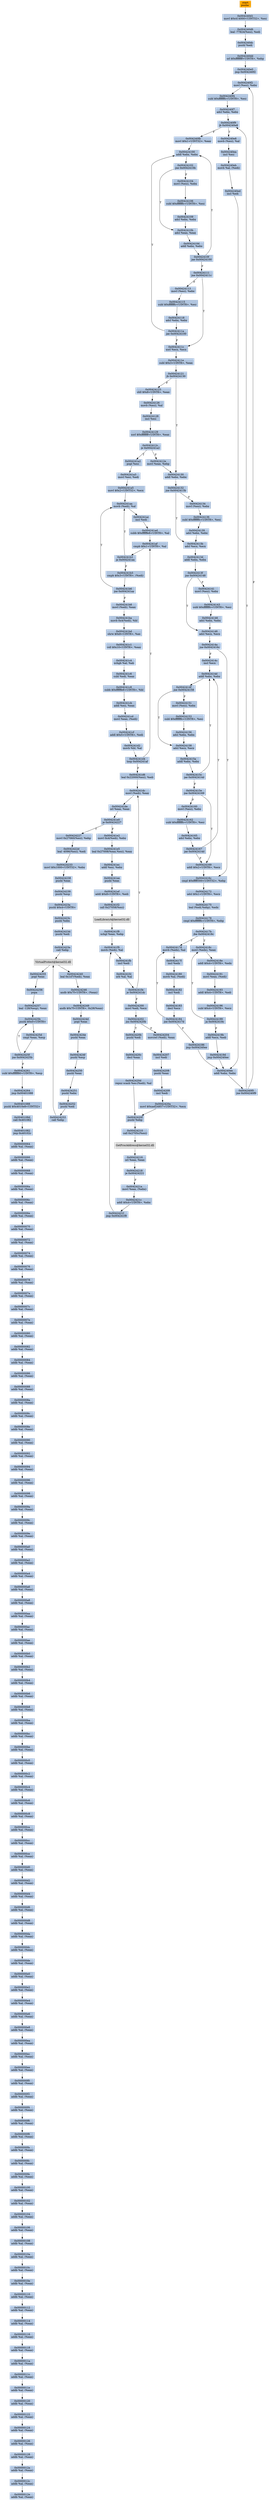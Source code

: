 digraph G {
node[shape=rectangle,style=filled,fillcolor=lightsteelblue,color=lightsteelblue]
bgcolor="transparent"
a0x004240d0pusha_[label="start\npusha ",color="lightgrey",fillcolor="orange"];
a0x004240d1movl_0x414000UINT32_esi[label="0x004240d1\nmovl $0x414000<UINT32>, %esi"];
a0x004240d6leal__77824esi__edi[label="0x004240d6\nleal -77824(%esi), %edi"];
a0x004240dcpushl_edi[label="0x004240dc\npushl %edi"];
a0x004240ddorl_0xffffffffUINT8_ebp[label="0x004240dd\norl $0xffffffff<UINT8>, %ebp"];
a0x004240e0jmp_0x004240f2[label="0x004240e0\njmp 0x004240f2"];
a0x004240f2movl_esi__ebx[label="0x004240f2\nmovl (%esi), %ebx"];
a0x004240f4subl_0xfffffffcUINT8_esi[label="0x004240f4\nsubl $0xfffffffc<UINT8>, %esi"];
a0x004240f7adcl_ebx_ebx[label="0x004240f7\nadcl %ebx, %ebx"];
a0x004240f9jb_0x004240e8[label="0x004240f9\njb 0x004240e8"];
a0x004240e8movb_esi__al[label="0x004240e8\nmovb (%esi), %al"];
a0x004240eaincl_esi[label="0x004240ea\nincl %esi"];
a0x004240ebmovb_al_edi_[label="0x004240eb\nmovb %al, (%edi)"];
a0x004240edincl_edi[label="0x004240ed\nincl %edi"];
a0x004240eeaddl_ebx_ebx[label="0x004240ee\naddl %ebx, %ebx"];
a0x004240f0jne_0x004240f9[label="0x004240f0\njne 0x004240f9"];
a0x004240fbmovl_0x1UINT32_eax[label="0x004240fb\nmovl $0x1<UINT32>, %eax"];
a0x00424100addl_ebx_ebx[label="0x00424100\naddl %ebx, %ebx"];
a0x00424102jne_0x0042410b[label="0x00424102\njne 0x0042410b"];
a0x0042410badcl_eax_eax[label="0x0042410b\nadcl %eax, %eax"];
a0x0042410daddl_ebx_ebx[label="0x0042410d\naddl %ebx, %ebx"];
a0x0042410fjae_0x00424100[label="0x0042410f\njae 0x00424100"];
a0x00424111jne_0x0042411c[label="0x00424111\njne 0x0042411c"];
a0x0042411cxorl_ecx_ecx[label="0x0042411c\nxorl %ecx, %ecx"];
a0x0042411esubl_0x3UINT8_eax[label="0x0042411e\nsubl $0x3<UINT8>, %eax"];
a0x00424121jb_0x00424130[label="0x00424121\njb 0x00424130"];
a0x00424130addl_ebx_ebx[label="0x00424130\naddl %ebx, %ebx"];
a0x00424132jne_0x0042413b[label="0x00424132\njne 0x0042413b"];
a0x0042413badcl_ecx_ecx[label="0x0042413b\nadcl %ecx, %ecx"];
a0x0042413daddl_ebx_ebx[label="0x0042413d\naddl %ebx, %ebx"];
a0x0042413fjne_0x00424148[label="0x0042413f\njne 0x00424148"];
a0x00424148adcl_ecx_ecx[label="0x00424148\nadcl %ecx, %ecx"];
a0x0042414ajne_0x0042416c[label="0x0042414a\njne 0x0042416c"];
a0x0042414cincl_ecx[label="0x0042414c\nincl %ecx"];
a0x0042414daddl_ebx_ebx[label="0x0042414d\naddl %ebx, %ebx"];
a0x0042414fjne_0x00424158[label="0x0042414f\njne 0x00424158"];
a0x00424158adcl_ecx_ecx[label="0x00424158\nadcl %ecx, %ecx"];
a0x0042415aaddl_ebx_ebx[label="0x0042415a\naddl %ebx, %ebx"];
a0x0042415cjae_0x0042414d[label="0x0042415c\njae 0x0042414d"];
a0x0042415ejne_0x00424169[label="0x0042415e\njne 0x00424169"];
a0x00424169addl_0x2UINT8_ecx[label="0x00424169\naddl $0x2<UINT8>, %ecx"];
a0x0042416ccmpl_0xfffff300UINT32_ebp[label="0x0042416c\ncmpl $0xfffff300<UINT32>, %ebp"];
a0x00424172adcl_0x1UINT8_ecx[label="0x00424172\nadcl $0x1<UINT8>, %ecx"];
a0x00424175leal_ediebp__edx[label="0x00424175\nleal (%edi,%ebp), %edx"];
a0x00424178cmpl_0xfffffffcUINT8_ebp[label="0x00424178\ncmpl $0xfffffffc<UINT8>, %ebp"];
a0x0042417bjbe_0x0042418c[label="0x0042417b\njbe 0x0042418c"];
a0x0042417dmovb_edx__al[label="0x0042417d\nmovb (%edx), %al"];
a0x0042417fincl_edx[label="0x0042417f\nincl %edx"];
a0x00424180movb_al_edi_[label="0x00424180\nmovb %al, (%edi)"];
a0x00424182incl_edi[label="0x00424182\nincl %edi"];
a0x00424183decl_ecx[label="0x00424183\ndecl %ecx"];
a0x00424184jne_0x0042417d[label="0x00424184\njne 0x0042417d"];
a0x00424186jmp_0x004240ee[label="0x00424186\njmp 0x004240ee"];
a0x00424123shll_0x8UINT8_eax[label="0x00424123\nshll $0x8<UINT8>, %eax"];
a0x00424126movb_esi__al[label="0x00424126\nmovb (%esi), %al"];
a0x00424128incl_esi[label="0x00424128\nincl %esi"];
a0x00424129xorl_0xffffffffUINT8_eax[label="0x00424129\nxorl $0xffffffff<UINT8>, %eax"];
a0x0042412cje_0x004241a2[label="0x0042412c\nje 0x004241a2"];
a0x0042412emovl_eax_ebp[label="0x0042412e\nmovl %eax, %ebp"];
a0x0042418cmovl_edx__eax[label="0x0042418c\nmovl (%edx), %eax"];
a0x0042418eaddl_0x4UINT8_edx[label="0x0042418e\naddl $0x4<UINT8>, %edx"];
a0x00424191movl_eax_edi_[label="0x00424191\nmovl %eax, (%edi)"];
a0x00424193addl_0x4UINT8_edi[label="0x00424193\naddl $0x4<UINT8>, %edi"];
a0x00424196subl_0x4UINT8_ecx[label="0x00424196\nsubl $0x4<UINT8>, %ecx"];
a0x00424199ja_0x0042418c[label="0x00424199\nja 0x0042418c"];
a0x0042419baddl_ecx_edi[label="0x0042419b\naddl %ecx, %edi"];
a0x0042419djmp_0x004240ee[label="0x0042419d\njmp 0x004240ee"];
a0x00424151movl_esi__ebx[label="0x00424151\nmovl (%esi), %ebx"];
a0x00424153subl_0xfffffffcUINT8_esi[label="0x00424153\nsubl $0xfffffffc<UINT8>, %esi"];
a0x00424156adcl_ebx_ebx[label="0x00424156\nadcl %ebx, %ebx"];
a0x00424104movl_esi__ebx[label="0x00424104\nmovl (%esi), %ebx"];
a0x00424106subl_0xfffffffcUINT8_esi[label="0x00424106\nsubl $0xfffffffc<UINT8>, %esi"];
a0x00424109adcl_ebx_ebx[label="0x00424109\nadcl %ebx, %ebx"];
a0x00424113movl_esi__ebx[label="0x00424113\nmovl (%esi), %ebx"];
a0x00424115subl_0xfffffffcUINT8_esi[label="0x00424115\nsubl $0xfffffffc<UINT8>, %esi"];
a0x00424118adcl_ebx_ebx[label="0x00424118\nadcl %ebx, %ebx"];
a0x0042411ajae_0x00424100[label="0x0042411a\njae 0x00424100"];
a0x00424134movl_esi__ebx[label="0x00424134\nmovl (%esi), %ebx"];
a0x00424136subl_0xfffffffcUINT8_esi[label="0x00424136\nsubl $0xfffffffc<UINT8>, %esi"];
a0x00424139adcl_ebx_ebx[label="0x00424139\nadcl %ebx, %ebx"];
a0x00424141movl_esi__ebx[label="0x00424141\nmovl (%esi), %ebx"];
a0x00424143subl_0xfffffffcUINT8_esi[label="0x00424143\nsubl $0xfffffffc<UINT8>, %esi"];
a0x00424146adcl_ebx_ebx[label="0x00424146\nadcl %ebx, %ebx"];
a0x00424160movl_esi__ebx[label="0x00424160\nmovl (%esi), %ebx"];
a0x00424162subl_0xfffffffcUINT8_esi[label="0x00424162\nsubl $0xfffffffc<UINT8>, %esi"];
a0x00424165adcl_ebx_ebx[label="0x00424165\nadcl %ebx, %ebx"];
a0x00424167jae_0x0042414d[label="0x00424167\njae 0x0042414d"];
a0x004241a2popl_esi[label="0x004241a2\npopl %esi"];
a0x004241a3movl_esi_edi[label="0x004241a3\nmovl %esi, %edi"];
a0x004241a5movl_0x2UINT32_ecx[label="0x004241a5\nmovl $0x2<UINT32>, %ecx"];
a0x004241aamovb_edi__al[label="0x004241aa\nmovb (%edi), %al"];
a0x004241acincl_edi[label="0x004241ac\nincl %edi"];
a0x004241adsubb_0xffffffe8UINT8_al[label="0x004241ad\nsubb $0xffffffe8<UINT8>, %al"];
a0x004241afcmpb_0x1UINT8_al[label="0x004241af\ncmpb $0x1<UINT8>, %al"];
a0x004241b1ja_0x004241aa[label="0x004241b1\nja 0x004241aa"];
a0x004241b3cmpb_0x3UINT8_edi_[label="0x004241b3\ncmpb $0x3<UINT8>, (%edi)"];
a0x004241b6jne_0x004241aa[label="0x004241b6\njne 0x004241aa"];
a0x004241b8movl_edi__eax[label="0x004241b8\nmovl (%edi), %eax"];
a0x004241bamovb_0x4edi__bl[label="0x004241ba\nmovb 0x4(%edi), %bl"];
a0x004241bdshrw_0x8UINT8_ax[label="0x004241bd\nshrw $0x8<UINT8>, %ax"];
a0x004241c1roll_0x10UINT8_eax[label="0x004241c1\nroll $0x10<UINT8>, %eax"];
a0x004241c4xchgb_al_ah[label="0x004241c4\nxchgb %al, %ah"];
a0x004241c6subl_edi_eax[label="0x004241c6\nsubl %edi, %eax"];
a0x004241c8subb_0xffffffe8UINT8_bl[label="0x004241c8\nsubb $0xffffffe8<UINT8>, %bl"];
a0x004241cbaddl_esi_eax[label="0x004241cb\naddl %esi, %eax"];
a0x004241cdmovl_eax_edi_[label="0x004241cd\nmovl %eax, (%edi)"];
a0x004241cfaddl_0x5UINT8_edi[label="0x004241cf\naddl $0x5<UINT8>, %edi"];
a0x004241d2movb_bl_al[label="0x004241d2\nmovb %bl, %al"];
a0x004241d4loop_0x004241af[label="0x004241d4\nloop 0x004241af"];
a0x004241d6leal_0x22000esi__edi[label="0x004241d6\nleal 0x22000(%esi), %edi"];
a0x004241dcmovl_edi__eax[label="0x004241dc\nmovl (%edi), %eax"];
a0x004241deorl_eax_eax[label="0x004241de\norl %eax, %eax"];
a0x004241e0je_0x00424227[label="0x004241e0\nje 0x00424227"];
a0x004241e2movl_0x4edi__ebx[label="0x004241e2\nmovl 0x4(%edi), %ebx"];
a0x004241e5leal_0x27008eaxesi__eax[label="0x004241e5\nleal 0x27008(%eax,%esi), %eax"];
a0x004241ecaddl_esi_ebx[label="0x004241ec\naddl %esi, %ebx"];
a0x004241eepushl_eax[label="0x004241ee\npushl %eax"];
a0x004241efaddl_0x8UINT8_edi[label="0x004241ef\naddl $0x8<UINT8>, %edi"];
a0x004241f2call_0x27058esi_[label="0x004241f2\ncall 0x27058(%esi)"];
LoadLibraryA_kernel32_dll[label="LoadLibraryA@kernel32.dll",color="lightgrey",fillcolor="lightgrey"];
a0x004241f8xchgl_eax_ebp[label="0x004241f8\nxchgl %eax, %ebp"];
a0x004241f9movb_edi__al[label="0x004241f9\nmovb (%edi), %al"];
a0x004241fbincl_edi[label="0x004241fb\nincl %edi"];
a0x004241fcorb_al_al[label="0x004241fc\norb %al, %al"];
a0x004241feje_0x004241dc[label="0x004241fe\nje 0x004241dc"];
a0x00424200movl_edi_ecx[label="0x00424200\nmovl %edi, %ecx"];
a0x00424202jns_0x0042420b[label="0x00424202\njns 0x0042420b"];
a0x0042420bpushl_edi[label="0x0042420b\npushl %edi"];
a0x0042420cdecl_eax[label="0x0042420c\ndecl %eax"];
a0x0042420drepnz_scasb_es_edi__al[label="0x0042420d\nrepnz scasb %es:(%edi), %al"];
a0x0042420fpushl_ebp[label="0x0042420f\npushl %ebp"];
a0x00424210call_0x2705cesi_[label="0x00424210\ncall 0x2705c(%esi)"];
GetProcAddress_kernel32_dll[label="GetProcAddress@kernel32.dll",color="lightgrey",fillcolor="lightgrey"];
a0x00424216orl_eax_eax[label="0x00424216\norl %eax, %eax"];
a0x00424218je_0x00424221[label="0x00424218\nje 0x00424221"];
a0x0042421amovl_eax_ebx_[label="0x0042421a\nmovl %eax, (%ebx)"];
a0x0042421caddl_0x4UINT8_ebx[label="0x0042421c\naddl $0x4<UINT8>, %ebx"];
a0x0042421fjmp_0x004241f9[label="0x0042421f\njmp 0x004241f9"];
a0x00424204movzwl_edi__eax[label="0x00424204\nmovzwl (%edi), %eax"];
a0x00424207incl_edi[label="0x00424207\nincl %edi"];
a0x00424208pushl_eax[label="0x00424208\npushl %eax"];
a0x00424209incl_edi[label="0x00424209\nincl %edi"];
a0x0042420amovl_0xaef24857UINT32_ecx[label="0x0042420a\nmovl $0xaef24857<UINT32>, %ecx"];
a0x00424227movl_0x27060esi__ebp[label="0x00424227\nmovl 0x27060(%esi), %ebp"];
a0x0042422dleal__4096esi__edi[label="0x0042422d\nleal -4096(%esi), %edi"];
a0x00424233movl_0x1000UINT32_ebx[label="0x00424233\nmovl $0x1000<UINT32>, %ebx"];
a0x00424238pushl_eax[label="0x00424238\npushl %eax"];
a0x00424239pushl_esp[label="0x00424239\npushl %esp"];
a0x0042423apushl_0x4UINT8[label="0x0042423a\npushl $0x4<UINT8>"];
a0x0042423cpushl_ebx[label="0x0042423c\npushl %ebx"];
a0x0042423dpushl_edi[label="0x0042423d\npushl %edi"];
a0x0042423ecall_ebp[label="0x0042423e\ncall %ebp"];
VirtualProtect_kernel32_dll[label="VirtualProtect@kernel32.dll",color="lightgrey",fillcolor="lightgrey"];
a0x00424240leal_0x1d7edi__eax[label="0x00424240\nleal 0x1d7(%edi), %eax"];
a0x00424246andb_0x7fUINT8_eax_[label="0x00424246\nandb $0x7f<UINT8>, (%eax)"];
a0x00424249andb_0x7fUINT8_0x28eax_[label="0x00424249\nandb $0x7f<UINT8>, 0x28(%eax)"];
a0x0042424dpopl_eax[label="0x0042424d\npopl %eax"];
a0x0042424epushl_eax[label="0x0042424e\npushl %eax"];
a0x0042424fpushl_esp[label="0x0042424f\npushl %esp"];
a0x00424250pushl_eax[label="0x00424250\npushl %eax"];
a0x00424251pushl_ebx[label="0x00424251\npushl %ebx"];
a0x00424252pushl_edi[label="0x00424252\npushl %edi"];
a0x00424253call_ebp[label="0x00424253\ncall %ebp"];
a0x00424255popl_eax[label="0x00424255\npopl %eax"];
a0x00424256popa_[label="0x00424256\npopa "];
a0x00424257leal__128esp__eax[label="0x00424257\nleal -128(%esp), %eax"];
a0x0042425bpushl_0x0UINT8[label="0x0042425b\npushl $0x0<UINT8>"];
a0x0042425dcmpl_eax_esp[label="0x0042425d\ncmpl %eax, %esp"];
a0x0042425fjne_0x0042425b[label="0x0042425f\njne 0x0042425b"];
a0x00424261subl_0xffffff80UINT8_esp[label="0x00424261\nsubl $0xffffff80<UINT8>, %esp"];
a0x00424264jmp_0x00401088[label="0x00424264\njmp 0x00401088"];
a0x00401088pushl_0x4010e8UINT32[label="0x00401088\npushl $0x4010e8<UINT32>"];
a0x0040108dcall_0x401082[label="0x0040108d\ncall 0x401082"];
a0x00401082jmp_0x40102c[label="0x00401082\njmp 0x40102c"];
a0x00000064addb_al_eax_[label="0x00000064\naddb %al, (%eax)"];
a0x00000066addb_al_eax_[label="0x00000066\naddb %al, (%eax)"];
a0x00000068addb_al_eax_[label="0x00000068\naddb %al, (%eax)"];
a0x0000006aaddb_al_eax_[label="0x0000006a\naddb %al, (%eax)"];
a0x0000006caddb_al_eax_[label="0x0000006c\naddb %al, (%eax)"];
a0x0000006eaddb_al_eax_[label="0x0000006e\naddb %al, (%eax)"];
a0x00000070addb_al_eax_[label="0x00000070\naddb %al, (%eax)"];
a0x00000072addb_al_eax_[label="0x00000072\naddb %al, (%eax)"];
a0x00000074addb_al_eax_[label="0x00000074\naddb %al, (%eax)"];
a0x00000076addb_al_eax_[label="0x00000076\naddb %al, (%eax)"];
a0x00000078addb_al_eax_[label="0x00000078\naddb %al, (%eax)"];
a0x0000007aaddb_al_eax_[label="0x0000007a\naddb %al, (%eax)"];
a0x0000007caddb_al_eax_[label="0x0000007c\naddb %al, (%eax)"];
a0x0000007eaddb_al_eax_[label="0x0000007e\naddb %al, (%eax)"];
a0x00000080addb_al_eax_[label="0x00000080\naddb %al, (%eax)"];
a0x00000082addb_al_eax_[label="0x00000082\naddb %al, (%eax)"];
a0x00000084addb_al_eax_[label="0x00000084\naddb %al, (%eax)"];
a0x00000086addb_al_eax_[label="0x00000086\naddb %al, (%eax)"];
a0x00000088addb_al_eax_[label="0x00000088\naddb %al, (%eax)"];
a0x0000008aaddb_al_eax_[label="0x0000008a\naddb %al, (%eax)"];
a0x0000008caddb_al_eax_[label="0x0000008c\naddb %al, (%eax)"];
a0x0000008eaddb_al_eax_[label="0x0000008e\naddb %al, (%eax)"];
a0x00000090addb_al_eax_[label="0x00000090\naddb %al, (%eax)"];
a0x00000092addb_al_eax_[label="0x00000092\naddb %al, (%eax)"];
a0x00000094addb_al_eax_[label="0x00000094\naddb %al, (%eax)"];
a0x00000096addb_al_eax_[label="0x00000096\naddb %al, (%eax)"];
a0x00000098addb_al_eax_[label="0x00000098\naddb %al, (%eax)"];
a0x0000009aaddb_al_eax_[label="0x0000009a\naddb %al, (%eax)"];
a0x0000009caddb_al_eax_[label="0x0000009c\naddb %al, (%eax)"];
a0x0000009eaddb_al_eax_[label="0x0000009e\naddb %al, (%eax)"];
a0x000000a0addb_al_eax_[label="0x000000a0\naddb %al, (%eax)"];
a0x000000a2addb_al_eax_[label="0x000000a2\naddb %al, (%eax)"];
a0x000000a4addb_al_eax_[label="0x000000a4\naddb %al, (%eax)"];
a0x000000a6addb_al_eax_[label="0x000000a6\naddb %al, (%eax)"];
a0x000000a8addb_al_eax_[label="0x000000a8\naddb %al, (%eax)"];
a0x000000aaaddb_al_eax_[label="0x000000aa\naddb %al, (%eax)"];
a0x000000acaddb_al_eax_[label="0x000000ac\naddb %al, (%eax)"];
a0x000000aeaddb_al_eax_[label="0x000000ae\naddb %al, (%eax)"];
a0x000000b0addb_al_eax_[label="0x000000b0\naddb %al, (%eax)"];
a0x000000b2addb_al_eax_[label="0x000000b2\naddb %al, (%eax)"];
a0x000000b4addb_al_eax_[label="0x000000b4\naddb %al, (%eax)"];
a0x000000b6addb_al_eax_[label="0x000000b6\naddb %al, (%eax)"];
a0x000000b8addb_al_eax_[label="0x000000b8\naddb %al, (%eax)"];
a0x000000baaddb_al_eax_[label="0x000000ba\naddb %al, (%eax)"];
a0x000000bcaddb_al_eax_[label="0x000000bc\naddb %al, (%eax)"];
a0x000000beaddb_al_eax_[label="0x000000be\naddb %al, (%eax)"];
a0x000000c0addb_al_eax_[label="0x000000c0\naddb %al, (%eax)"];
a0x000000c2addb_al_eax_[label="0x000000c2\naddb %al, (%eax)"];
a0x000000c4addb_al_eax_[label="0x000000c4\naddb %al, (%eax)"];
a0x000000c6addb_al_eax_[label="0x000000c6\naddb %al, (%eax)"];
a0x000000c8addb_al_eax_[label="0x000000c8\naddb %al, (%eax)"];
a0x000000caaddb_al_eax_[label="0x000000ca\naddb %al, (%eax)"];
a0x000000ccaddb_al_eax_[label="0x000000cc\naddb %al, (%eax)"];
a0x000000ceaddb_al_eax_[label="0x000000ce\naddb %al, (%eax)"];
a0x000000d0addb_al_eax_[label="0x000000d0\naddb %al, (%eax)"];
a0x000000d2addb_al_eax_[label="0x000000d2\naddb %al, (%eax)"];
a0x000000d4addb_al_eax_[label="0x000000d4\naddb %al, (%eax)"];
a0x000000d6addb_al_eax_[label="0x000000d6\naddb %al, (%eax)"];
a0x000000d8addb_al_eax_[label="0x000000d8\naddb %al, (%eax)"];
a0x000000daaddb_al_eax_[label="0x000000da\naddb %al, (%eax)"];
a0x000000dcaddb_al_eax_[label="0x000000dc\naddb %al, (%eax)"];
a0x000000deaddb_al_eax_[label="0x000000de\naddb %al, (%eax)"];
a0x000000e0addb_al_eax_[label="0x000000e0\naddb %al, (%eax)"];
a0x000000e2addb_al_eax_[label="0x000000e2\naddb %al, (%eax)"];
a0x000000e4addb_al_eax_[label="0x000000e4\naddb %al, (%eax)"];
a0x000000e6addb_al_eax_[label="0x000000e6\naddb %al, (%eax)"];
a0x000000e8addb_al_eax_[label="0x000000e8\naddb %al, (%eax)"];
a0x000000eaaddb_al_eax_[label="0x000000ea\naddb %al, (%eax)"];
a0x000000ecaddb_al_eax_[label="0x000000ec\naddb %al, (%eax)"];
a0x000000eeaddb_al_eax_[label="0x000000ee\naddb %al, (%eax)"];
a0x000000f0addb_al_eax_[label="0x000000f0\naddb %al, (%eax)"];
a0x000000f2addb_al_eax_[label="0x000000f2\naddb %al, (%eax)"];
a0x000000f4addb_al_eax_[label="0x000000f4\naddb %al, (%eax)"];
a0x000000f6addb_al_eax_[label="0x000000f6\naddb %al, (%eax)"];
a0x000000f8addb_al_eax_[label="0x000000f8\naddb %al, (%eax)"];
a0x000000faaddb_al_eax_[label="0x000000fa\naddb %al, (%eax)"];
a0x000000fcaddb_al_eax_[label="0x000000fc\naddb %al, (%eax)"];
a0x000000feaddb_al_eax_[label="0x000000fe\naddb %al, (%eax)"];
a0x00000100addb_al_eax_[label="0x00000100\naddb %al, (%eax)"];
a0x00000102addb_al_eax_[label="0x00000102\naddb %al, (%eax)"];
a0x00000104addb_al_eax_[label="0x00000104\naddb %al, (%eax)"];
a0x00000106addb_al_eax_[label="0x00000106\naddb %al, (%eax)"];
a0x00000108addb_al_eax_[label="0x00000108\naddb %al, (%eax)"];
a0x0000010aaddb_al_eax_[label="0x0000010a\naddb %al, (%eax)"];
a0x0000010caddb_al_eax_[label="0x0000010c\naddb %al, (%eax)"];
a0x0000010eaddb_al_eax_[label="0x0000010e\naddb %al, (%eax)"];
a0x00000110addb_al_eax_[label="0x00000110\naddb %al, (%eax)"];
a0x00000112addb_al_eax_[label="0x00000112\naddb %al, (%eax)"];
a0x00000114addb_al_eax_[label="0x00000114\naddb %al, (%eax)"];
a0x00000116addb_al_eax_[label="0x00000116\naddb %al, (%eax)"];
a0x00000118addb_al_eax_[label="0x00000118\naddb %al, (%eax)"];
a0x0000011aaddb_al_eax_[label="0x0000011a\naddb %al, (%eax)"];
a0x0000011caddb_al_eax_[label="0x0000011c\naddb %al, (%eax)"];
a0x0000011eaddb_al_eax_[label="0x0000011e\naddb %al, (%eax)"];
a0x00000120addb_al_eax_[label="0x00000120\naddb %al, (%eax)"];
a0x00000122addb_al_eax_[label="0x00000122\naddb %al, (%eax)"];
a0x00000124addb_al_eax_[label="0x00000124\naddb %al, (%eax)"];
a0x00000126addb_al_eax_[label="0x00000126\naddb %al, (%eax)"];
a0x00000128addb_al_eax_[label="0x00000128\naddb %al, (%eax)"];
a0x0000012aaddb_al_eax_[label="0x0000012a\naddb %al, (%eax)"];
a0x0000012caddb_al_eax_[label="0x0000012c\naddb %al, (%eax)"];
a0x0000012eaddb_al_eax_[label="0x0000012e\naddb %al, (%eax)"];
a0x004240d0pusha_ -> a0x004240d1movl_0x414000UINT32_esi [color="#000000"];
a0x004240d1movl_0x414000UINT32_esi -> a0x004240d6leal__77824esi__edi [color="#000000"];
a0x004240d6leal__77824esi__edi -> a0x004240dcpushl_edi [color="#000000"];
a0x004240dcpushl_edi -> a0x004240ddorl_0xffffffffUINT8_ebp [color="#000000"];
a0x004240ddorl_0xffffffffUINT8_ebp -> a0x004240e0jmp_0x004240f2 [color="#000000"];
a0x004240e0jmp_0x004240f2 -> a0x004240f2movl_esi__ebx [color="#000000"];
a0x004240f2movl_esi__ebx -> a0x004240f4subl_0xfffffffcUINT8_esi [color="#000000"];
a0x004240f4subl_0xfffffffcUINT8_esi -> a0x004240f7adcl_ebx_ebx [color="#000000"];
a0x004240f7adcl_ebx_ebx -> a0x004240f9jb_0x004240e8 [color="#000000"];
a0x004240f9jb_0x004240e8 -> a0x004240e8movb_esi__al [color="#000000",label="T"];
a0x004240e8movb_esi__al -> a0x004240eaincl_esi [color="#000000"];
a0x004240eaincl_esi -> a0x004240ebmovb_al_edi_ [color="#000000"];
a0x004240ebmovb_al_edi_ -> a0x004240edincl_edi [color="#000000"];
a0x004240edincl_edi -> a0x004240eeaddl_ebx_ebx [color="#000000"];
a0x004240eeaddl_ebx_ebx -> a0x004240f0jne_0x004240f9 [color="#000000"];
a0x004240f0jne_0x004240f9 -> a0x004240f9jb_0x004240e8 [color="#000000",label="T"];
a0x004240f9jb_0x004240e8 -> a0x004240fbmovl_0x1UINT32_eax [color="#000000",label="F"];
a0x004240fbmovl_0x1UINT32_eax -> a0x00424100addl_ebx_ebx [color="#000000"];
a0x00424100addl_ebx_ebx -> a0x00424102jne_0x0042410b [color="#000000"];
a0x00424102jne_0x0042410b -> a0x0042410badcl_eax_eax [color="#000000",label="T"];
a0x0042410badcl_eax_eax -> a0x0042410daddl_ebx_ebx [color="#000000"];
a0x0042410daddl_ebx_ebx -> a0x0042410fjae_0x00424100 [color="#000000"];
a0x0042410fjae_0x00424100 -> a0x00424111jne_0x0042411c [color="#000000",label="F"];
a0x00424111jne_0x0042411c -> a0x0042411cxorl_ecx_ecx [color="#000000",label="T"];
a0x0042411cxorl_ecx_ecx -> a0x0042411esubl_0x3UINT8_eax [color="#000000"];
a0x0042411esubl_0x3UINT8_eax -> a0x00424121jb_0x00424130 [color="#000000"];
a0x00424121jb_0x00424130 -> a0x00424130addl_ebx_ebx [color="#000000",label="T"];
a0x00424130addl_ebx_ebx -> a0x00424132jne_0x0042413b [color="#000000"];
a0x00424132jne_0x0042413b -> a0x0042413badcl_ecx_ecx [color="#000000",label="T"];
a0x0042413badcl_ecx_ecx -> a0x0042413daddl_ebx_ebx [color="#000000"];
a0x0042413daddl_ebx_ebx -> a0x0042413fjne_0x00424148 [color="#000000"];
a0x0042413fjne_0x00424148 -> a0x00424148adcl_ecx_ecx [color="#000000",label="T"];
a0x00424148adcl_ecx_ecx -> a0x0042414ajne_0x0042416c [color="#000000"];
a0x0042414ajne_0x0042416c -> a0x0042414cincl_ecx [color="#000000",label="F"];
a0x0042414cincl_ecx -> a0x0042414daddl_ebx_ebx [color="#000000"];
a0x0042414daddl_ebx_ebx -> a0x0042414fjne_0x00424158 [color="#000000"];
a0x0042414fjne_0x00424158 -> a0x00424158adcl_ecx_ecx [color="#000000",label="T"];
a0x00424158adcl_ecx_ecx -> a0x0042415aaddl_ebx_ebx [color="#000000"];
a0x0042415aaddl_ebx_ebx -> a0x0042415cjae_0x0042414d [color="#000000"];
a0x0042415cjae_0x0042414d -> a0x0042414daddl_ebx_ebx [color="#000000",label="T"];
a0x0042415cjae_0x0042414d -> a0x0042415ejne_0x00424169 [color="#000000",label="F"];
a0x0042415ejne_0x00424169 -> a0x00424169addl_0x2UINT8_ecx [color="#000000",label="T"];
a0x00424169addl_0x2UINT8_ecx -> a0x0042416ccmpl_0xfffff300UINT32_ebp [color="#000000"];
a0x0042416ccmpl_0xfffff300UINT32_ebp -> a0x00424172adcl_0x1UINT8_ecx [color="#000000"];
a0x00424172adcl_0x1UINT8_ecx -> a0x00424175leal_ediebp__edx [color="#000000"];
a0x00424175leal_ediebp__edx -> a0x00424178cmpl_0xfffffffcUINT8_ebp [color="#000000"];
a0x00424178cmpl_0xfffffffcUINT8_ebp -> a0x0042417bjbe_0x0042418c [color="#000000"];
a0x0042417bjbe_0x0042418c -> a0x0042417dmovb_edx__al [color="#000000",label="F"];
a0x0042417dmovb_edx__al -> a0x0042417fincl_edx [color="#000000"];
a0x0042417fincl_edx -> a0x00424180movb_al_edi_ [color="#000000"];
a0x00424180movb_al_edi_ -> a0x00424182incl_edi [color="#000000"];
a0x00424182incl_edi -> a0x00424183decl_ecx [color="#000000"];
a0x00424183decl_ecx -> a0x00424184jne_0x0042417d [color="#000000"];
a0x00424184jne_0x0042417d -> a0x0042417dmovb_edx__al [color="#000000",label="T"];
a0x00424184jne_0x0042417d -> a0x00424186jmp_0x004240ee [color="#000000",label="F"];
a0x00424186jmp_0x004240ee -> a0x004240eeaddl_ebx_ebx [color="#000000"];
a0x00424121jb_0x00424130 -> a0x00424123shll_0x8UINT8_eax [color="#000000",label="F"];
a0x00424123shll_0x8UINT8_eax -> a0x00424126movb_esi__al [color="#000000"];
a0x00424126movb_esi__al -> a0x00424128incl_esi [color="#000000"];
a0x00424128incl_esi -> a0x00424129xorl_0xffffffffUINT8_eax [color="#000000"];
a0x00424129xorl_0xffffffffUINT8_eax -> a0x0042412cje_0x004241a2 [color="#000000"];
a0x0042412cje_0x004241a2 -> a0x0042412emovl_eax_ebp [color="#000000",label="F"];
a0x0042412emovl_eax_ebp -> a0x00424130addl_ebx_ebx [color="#000000"];
a0x0042414ajne_0x0042416c -> a0x0042416ccmpl_0xfffff300UINT32_ebp [color="#000000",label="T"];
a0x0042417bjbe_0x0042418c -> a0x0042418cmovl_edx__eax [color="#000000",label="T"];
a0x0042418cmovl_edx__eax -> a0x0042418eaddl_0x4UINT8_edx [color="#000000"];
a0x0042418eaddl_0x4UINT8_edx -> a0x00424191movl_eax_edi_ [color="#000000"];
a0x00424191movl_eax_edi_ -> a0x00424193addl_0x4UINT8_edi [color="#000000"];
a0x00424193addl_0x4UINT8_edi -> a0x00424196subl_0x4UINT8_ecx [color="#000000"];
a0x00424196subl_0x4UINT8_ecx -> a0x00424199ja_0x0042418c [color="#000000"];
a0x00424199ja_0x0042418c -> a0x0042419baddl_ecx_edi [color="#000000",label="F"];
a0x0042419baddl_ecx_edi -> a0x0042419djmp_0x004240ee [color="#000000"];
a0x0042419djmp_0x004240ee -> a0x004240eeaddl_ebx_ebx [color="#000000"];
a0x0042414fjne_0x00424158 -> a0x00424151movl_esi__ebx [color="#000000",label="F"];
a0x00424151movl_esi__ebx -> a0x00424153subl_0xfffffffcUINT8_esi [color="#000000"];
a0x00424153subl_0xfffffffcUINT8_esi -> a0x00424156adcl_ebx_ebx [color="#000000"];
a0x00424156adcl_ebx_ebx -> a0x00424158adcl_ecx_ecx [color="#000000"];
a0x00424199ja_0x0042418c -> a0x0042418cmovl_edx__eax [color="#000000",label="T"];
a0x00424102jne_0x0042410b -> a0x00424104movl_esi__ebx [color="#000000",label="F"];
a0x00424104movl_esi__ebx -> a0x00424106subl_0xfffffffcUINT8_esi [color="#000000"];
a0x00424106subl_0xfffffffcUINT8_esi -> a0x00424109adcl_ebx_ebx [color="#000000"];
a0x00424109adcl_ebx_ebx -> a0x0042410badcl_eax_eax [color="#000000"];
a0x004240f0jne_0x004240f9 -> a0x004240f2movl_esi__ebx [color="#000000",label="F"];
a0x00424111jne_0x0042411c -> a0x00424113movl_esi__ebx [color="#000000",label="F"];
a0x00424113movl_esi__ebx -> a0x00424115subl_0xfffffffcUINT8_esi [color="#000000"];
a0x00424115subl_0xfffffffcUINT8_esi -> a0x00424118adcl_ebx_ebx [color="#000000"];
a0x00424118adcl_ebx_ebx -> a0x0042411ajae_0x00424100 [color="#000000"];
a0x0042411ajae_0x00424100 -> a0x0042411cxorl_ecx_ecx [color="#000000",label="F"];
a0x00424132jne_0x0042413b -> a0x00424134movl_esi__ebx [color="#000000",label="F"];
a0x00424134movl_esi__ebx -> a0x00424136subl_0xfffffffcUINT8_esi [color="#000000"];
a0x00424136subl_0xfffffffcUINT8_esi -> a0x00424139adcl_ebx_ebx [color="#000000"];
a0x00424139adcl_ebx_ebx -> a0x0042413badcl_ecx_ecx [color="#000000"];
a0x0042413fjne_0x00424148 -> a0x00424141movl_esi__ebx [color="#000000",label="F"];
a0x00424141movl_esi__ebx -> a0x00424143subl_0xfffffffcUINT8_esi [color="#000000"];
a0x00424143subl_0xfffffffcUINT8_esi -> a0x00424146adcl_ebx_ebx [color="#000000"];
a0x00424146adcl_ebx_ebx -> a0x00424148adcl_ecx_ecx [color="#000000"];
a0x0042410fjae_0x00424100 -> a0x00424100addl_ebx_ebx [color="#000000",label="T"];
a0x0042415ejne_0x00424169 -> a0x00424160movl_esi__ebx [color="#000000",label="F"];
a0x00424160movl_esi__ebx -> a0x00424162subl_0xfffffffcUINT8_esi [color="#000000"];
a0x00424162subl_0xfffffffcUINT8_esi -> a0x00424165adcl_ebx_ebx [color="#000000"];
a0x00424165adcl_ebx_ebx -> a0x00424167jae_0x0042414d [color="#000000"];
a0x00424167jae_0x0042414d -> a0x00424169addl_0x2UINT8_ecx [color="#000000",label="F"];
a0x0042411ajae_0x00424100 -> a0x00424100addl_ebx_ebx [color="#000000",label="T"];
a0x00424167jae_0x0042414d -> a0x0042414daddl_ebx_ebx [color="#000000",label="T"];
a0x0042412cje_0x004241a2 -> a0x004241a2popl_esi [color="#000000",label="T"];
a0x004241a2popl_esi -> a0x004241a3movl_esi_edi [color="#000000"];
a0x004241a3movl_esi_edi -> a0x004241a5movl_0x2UINT32_ecx [color="#000000"];
a0x004241a5movl_0x2UINT32_ecx -> a0x004241aamovb_edi__al [color="#000000"];
a0x004241aamovb_edi__al -> a0x004241acincl_edi [color="#000000"];
a0x004241acincl_edi -> a0x004241adsubb_0xffffffe8UINT8_al [color="#000000"];
a0x004241adsubb_0xffffffe8UINT8_al -> a0x004241afcmpb_0x1UINT8_al [color="#000000"];
a0x004241afcmpb_0x1UINT8_al -> a0x004241b1ja_0x004241aa [color="#000000"];
a0x004241b1ja_0x004241aa -> a0x004241aamovb_edi__al [color="#000000",label="T"];
a0x004241b1ja_0x004241aa -> a0x004241b3cmpb_0x3UINT8_edi_ [color="#000000",label="F"];
a0x004241b3cmpb_0x3UINT8_edi_ -> a0x004241b6jne_0x004241aa [color="#000000"];
a0x004241b6jne_0x004241aa -> a0x004241aamovb_edi__al [color="#000000",label="T"];
a0x004241b6jne_0x004241aa -> a0x004241b8movl_edi__eax [color="#000000",label="F"];
a0x004241b8movl_edi__eax -> a0x004241bamovb_0x4edi__bl [color="#000000"];
a0x004241bamovb_0x4edi__bl -> a0x004241bdshrw_0x8UINT8_ax [color="#000000"];
a0x004241bdshrw_0x8UINT8_ax -> a0x004241c1roll_0x10UINT8_eax [color="#000000"];
a0x004241c1roll_0x10UINT8_eax -> a0x004241c4xchgb_al_ah [color="#000000"];
a0x004241c4xchgb_al_ah -> a0x004241c6subl_edi_eax [color="#000000"];
a0x004241c6subl_edi_eax -> a0x004241c8subb_0xffffffe8UINT8_bl [color="#000000"];
a0x004241c8subb_0xffffffe8UINT8_bl -> a0x004241cbaddl_esi_eax [color="#000000"];
a0x004241cbaddl_esi_eax -> a0x004241cdmovl_eax_edi_ [color="#000000"];
a0x004241cdmovl_eax_edi_ -> a0x004241cfaddl_0x5UINT8_edi [color="#000000"];
a0x004241cfaddl_0x5UINT8_edi -> a0x004241d2movb_bl_al [color="#000000"];
a0x004241d2movb_bl_al -> a0x004241d4loop_0x004241af [color="#000000"];
a0x004241d4loop_0x004241af -> a0x004241afcmpb_0x1UINT8_al [color="#000000",label="T"];
a0x004241d4loop_0x004241af -> a0x004241d6leal_0x22000esi__edi [color="#000000",label="F"];
a0x004241d6leal_0x22000esi__edi -> a0x004241dcmovl_edi__eax [color="#000000"];
a0x004241dcmovl_edi__eax -> a0x004241deorl_eax_eax [color="#000000"];
a0x004241deorl_eax_eax -> a0x004241e0je_0x00424227 [color="#000000"];
a0x004241e0je_0x00424227 -> a0x004241e2movl_0x4edi__ebx [color="#000000",label="F"];
a0x004241e2movl_0x4edi__ebx -> a0x004241e5leal_0x27008eaxesi__eax [color="#000000"];
a0x004241e5leal_0x27008eaxesi__eax -> a0x004241ecaddl_esi_ebx [color="#000000"];
a0x004241ecaddl_esi_ebx -> a0x004241eepushl_eax [color="#000000"];
a0x004241eepushl_eax -> a0x004241efaddl_0x8UINT8_edi [color="#000000"];
a0x004241efaddl_0x8UINT8_edi -> a0x004241f2call_0x27058esi_ [color="#000000"];
a0x004241f2call_0x27058esi_ -> LoadLibraryA_kernel32_dll [color="#000000"];
LoadLibraryA_kernel32_dll -> a0x004241f8xchgl_eax_ebp [color="#000000"];
a0x004241f8xchgl_eax_ebp -> a0x004241f9movb_edi__al [color="#000000"];
a0x004241f9movb_edi__al -> a0x004241fbincl_edi [color="#000000"];
a0x004241fbincl_edi -> a0x004241fcorb_al_al [color="#000000"];
a0x004241fcorb_al_al -> a0x004241feje_0x004241dc [color="#000000"];
a0x004241feje_0x004241dc -> a0x00424200movl_edi_ecx [color="#000000",label="F"];
a0x00424200movl_edi_ecx -> a0x00424202jns_0x0042420b [color="#000000"];
a0x00424202jns_0x0042420b -> a0x0042420bpushl_edi [color="#000000",label="T"];
a0x0042420bpushl_edi -> a0x0042420cdecl_eax [color="#000000"];
a0x0042420cdecl_eax -> a0x0042420drepnz_scasb_es_edi__al [color="#000000"];
a0x0042420drepnz_scasb_es_edi__al -> a0x0042420fpushl_ebp [color="#000000"];
a0x0042420fpushl_ebp -> a0x00424210call_0x2705cesi_ [color="#000000"];
a0x00424210call_0x2705cesi_ -> GetProcAddress_kernel32_dll [color="#000000"];
GetProcAddress_kernel32_dll -> a0x00424216orl_eax_eax [color="#000000"];
a0x00424216orl_eax_eax -> a0x00424218je_0x00424221 [color="#000000"];
a0x00424218je_0x00424221 -> a0x0042421amovl_eax_ebx_ [color="#000000",label="F"];
a0x0042421amovl_eax_ebx_ -> a0x0042421caddl_0x4UINT8_ebx [color="#000000"];
a0x0042421caddl_0x4UINT8_ebx -> a0x0042421fjmp_0x004241f9 [color="#000000"];
a0x0042421fjmp_0x004241f9 -> a0x004241f9movb_edi__al [color="#000000"];
a0x004241feje_0x004241dc -> a0x004241dcmovl_edi__eax [color="#000000",label="T"];
a0x00424202jns_0x0042420b -> a0x00424204movzwl_edi__eax [color="#000000",label="F"];
a0x00424204movzwl_edi__eax -> a0x00424207incl_edi [color="#000000"];
a0x00424207incl_edi -> a0x00424208pushl_eax [color="#000000"];
a0x00424208pushl_eax -> a0x00424209incl_edi [color="#000000"];
a0x00424209incl_edi -> a0x0042420amovl_0xaef24857UINT32_ecx [color="#000000"];
a0x0042420amovl_0xaef24857UINT32_ecx -> a0x0042420fpushl_ebp [color="#000000"];
a0x004241e0je_0x00424227 -> a0x00424227movl_0x27060esi__ebp [color="#000000",label="T"];
a0x00424227movl_0x27060esi__ebp -> a0x0042422dleal__4096esi__edi [color="#000000"];
a0x0042422dleal__4096esi__edi -> a0x00424233movl_0x1000UINT32_ebx [color="#000000"];
a0x00424233movl_0x1000UINT32_ebx -> a0x00424238pushl_eax [color="#000000"];
a0x00424238pushl_eax -> a0x00424239pushl_esp [color="#000000"];
a0x00424239pushl_esp -> a0x0042423apushl_0x4UINT8 [color="#000000"];
a0x0042423apushl_0x4UINT8 -> a0x0042423cpushl_ebx [color="#000000"];
a0x0042423cpushl_ebx -> a0x0042423dpushl_edi [color="#000000"];
a0x0042423dpushl_edi -> a0x0042423ecall_ebp [color="#000000"];
a0x0042423ecall_ebp -> VirtualProtect_kernel32_dll [color="#000000"];
VirtualProtect_kernel32_dll -> a0x00424240leal_0x1d7edi__eax [color="#000000"];
a0x00424240leal_0x1d7edi__eax -> a0x00424246andb_0x7fUINT8_eax_ [color="#000000"];
a0x00424246andb_0x7fUINT8_eax_ -> a0x00424249andb_0x7fUINT8_0x28eax_ [color="#000000"];
a0x00424249andb_0x7fUINT8_0x28eax_ -> a0x0042424dpopl_eax [color="#000000"];
a0x0042424dpopl_eax -> a0x0042424epushl_eax [color="#000000"];
a0x0042424epushl_eax -> a0x0042424fpushl_esp [color="#000000"];
a0x0042424fpushl_esp -> a0x00424250pushl_eax [color="#000000"];
a0x00424250pushl_eax -> a0x00424251pushl_ebx [color="#000000"];
a0x00424251pushl_ebx -> a0x00424252pushl_edi [color="#000000"];
a0x00424252pushl_edi -> a0x00424253call_ebp [color="#000000"];
a0x00424253call_ebp -> VirtualProtect_kernel32_dll [color="#000000"];
VirtualProtect_kernel32_dll -> a0x00424255popl_eax [color="#000000"];
a0x00424255popl_eax -> a0x00424256popa_ [color="#000000"];
a0x00424256popa_ -> a0x00424257leal__128esp__eax [color="#000000"];
a0x00424257leal__128esp__eax -> a0x0042425bpushl_0x0UINT8 [color="#000000"];
a0x0042425bpushl_0x0UINT8 -> a0x0042425dcmpl_eax_esp [color="#000000"];
a0x0042425dcmpl_eax_esp -> a0x0042425fjne_0x0042425b [color="#000000"];
a0x0042425fjne_0x0042425b -> a0x0042425bpushl_0x0UINT8 [color="#000000",label="T"];
a0x0042425fjne_0x0042425b -> a0x00424261subl_0xffffff80UINT8_esp [color="#000000",label="F"];
a0x00424261subl_0xffffff80UINT8_esp -> a0x00424264jmp_0x00401088 [color="#000000"];
a0x00424264jmp_0x00401088 -> a0x00401088pushl_0x4010e8UINT32 [color="#000000"];
a0x00401088pushl_0x4010e8UINT32 -> a0x0040108dcall_0x401082 [color="#000000"];
a0x0040108dcall_0x401082 -> a0x00401082jmp_0x40102c [color="#000000"];
a0x00401082jmp_0x40102c -> a0x00000064addb_al_eax_ [color="#000000"];
a0x00000064addb_al_eax_ -> a0x00000066addb_al_eax_ [color="#000000"];
a0x00000066addb_al_eax_ -> a0x00000068addb_al_eax_ [color="#000000"];
a0x00000068addb_al_eax_ -> a0x0000006aaddb_al_eax_ [color="#000000"];
a0x0000006aaddb_al_eax_ -> a0x0000006caddb_al_eax_ [color="#000000"];
a0x0000006caddb_al_eax_ -> a0x0000006eaddb_al_eax_ [color="#000000"];
a0x0000006eaddb_al_eax_ -> a0x00000070addb_al_eax_ [color="#000000"];
a0x00000070addb_al_eax_ -> a0x00000072addb_al_eax_ [color="#000000"];
a0x00000072addb_al_eax_ -> a0x00000074addb_al_eax_ [color="#000000"];
a0x00000074addb_al_eax_ -> a0x00000076addb_al_eax_ [color="#000000"];
a0x00000076addb_al_eax_ -> a0x00000078addb_al_eax_ [color="#000000"];
a0x00000078addb_al_eax_ -> a0x0000007aaddb_al_eax_ [color="#000000"];
a0x0000007aaddb_al_eax_ -> a0x0000007caddb_al_eax_ [color="#000000"];
a0x0000007caddb_al_eax_ -> a0x0000007eaddb_al_eax_ [color="#000000"];
a0x0000007eaddb_al_eax_ -> a0x00000080addb_al_eax_ [color="#000000"];
a0x00000080addb_al_eax_ -> a0x00000082addb_al_eax_ [color="#000000"];
a0x00000082addb_al_eax_ -> a0x00000084addb_al_eax_ [color="#000000"];
a0x00000084addb_al_eax_ -> a0x00000086addb_al_eax_ [color="#000000"];
a0x00000086addb_al_eax_ -> a0x00000088addb_al_eax_ [color="#000000"];
a0x00000088addb_al_eax_ -> a0x0000008aaddb_al_eax_ [color="#000000"];
a0x0000008aaddb_al_eax_ -> a0x0000008caddb_al_eax_ [color="#000000"];
a0x0000008caddb_al_eax_ -> a0x0000008eaddb_al_eax_ [color="#000000"];
a0x0000008eaddb_al_eax_ -> a0x00000090addb_al_eax_ [color="#000000"];
a0x00000090addb_al_eax_ -> a0x00000092addb_al_eax_ [color="#000000"];
a0x00000092addb_al_eax_ -> a0x00000094addb_al_eax_ [color="#000000"];
a0x00000094addb_al_eax_ -> a0x00000096addb_al_eax_ [color="#000000"];
a0x00000096addb_al_eax_ -> a0x00000098addb_al_eax_ [color="#000000"];
a0x00000098addb_al_eax_ -> a0x0000009aaddb_al_eax_ [color="#000000"];
a0x0000009aaddb_al_eax_ -> a0x0000009caddb_al_eax_ [color="#000000"];
a0x0000009caddb_al_eax_ -> a0x0000009eaddb_al_eax_ [color="#000000"];
a0x0000009eaddb_al_eax_ -> a0x000000a0addb_al_eax_ [color="#000000"];
a0x000000a0addb_al_eax_ -> a0x000000a2addb_al_eax_ [color="#000000"];
a0x000000a2addb_al_eax_ -> a0x000000a4addb_al_eax_ [color="#000000"];
a0x000000a4addb_al_eax_ -> a0x000000a6addb_al_eax_ [color="#000000"];
a0x000000a6addb_al_eax_ -> a0x000000a8addb_al_eax_ [color="#000000"];
a0x000000a8addb_al_eax_ -> a0x000000aaaddb_al_eax_ [color="#000000"];
a0x000000aaaddb_al_eax_ -> a0x000000acaddb_al_eax_ [color="#000000"];
a0x000000acaddb_al_eax_ -> a0x000000aeaddb_al_eax_ [color="#000000"];
a0x000000aeaddb_al_eax_ -> a0x000000b0addb_al_eax_ [color="#000000"];
a0x000000b0addb_al_eax_ -> a0x000000b2addb_al_eax_ [color="#000000"];
a0x000000b2addb_al_eax_ -> a0x000000b4addb_al_eax_ [color="#000000"];
a0x000000b4addb_al_eax_ -> a0x000000b6addb_al_eax_ [color="#000000"];
a0x000000b6addb_al_eax_ -> a0x000000b8addb_al_eax_ [color="#000000"];
a0x000000b8addb_al_eax_ -> a0x000000baaddb_al_eax_ [color="#000000"];
a0x000000baaddb_al_eax_ -> a0x000000bcaddb_al_eax_ [color="#000000"];
a0x000000bcaddb_al_eax_ -> a0x000000beaddb_al_eax_ [color="#000000"];
a0x000000beaddb_al_eax_ -> a0x000000c0addb_al_eax_ [color="#000000"];
a0x000000c0addb_al_eax_ -> a0x000000c2addb_al_eax_ [color="#000000"];
a0x000000c2addb_al_eax_ -> a0x000000c4addb_al_eax_ [color="#000000"];
a0x000000c4addb_al_eax_ -> a0x000000c6addb_al_eax_ [color="#000000"];
a0x000000c6addb_al_eax_ -> a0x000000c8addb_al_eax_ [color="#000000"];
a0x000000c8addb_al_eax_ -> a0x000000caaddb_al_eax_ [color="#000000"];
a0x000000caaddb_al_eax_ -> a0x000000ccaddb_al_eax_ [color="#000000"];
a0x000000ccaddb_al_eax_ -> a0x000000ceaddb_al_eax_ [color="#000000"];
a0x000000ceaddb_al_eax_ -> a0x000000d0addb_al_eax_ [color="#000000"];
a0x000000d0addb_al_eax_ -> a0x000000d2addb_al_eax_ [color="#000000"];
a0x000000d2addb_al_eax_ -> a0x000000d4addb_al_eax_ [color="#000000"];
a0x000000d4addb_al_eax_ -> a0x000000d6addb_al_eax_ [color="#000000"];
a0x000000d6addb_al_eax_ -> a0x000000d8addb_al_eax_ [color="#000000"];
a0x000000d8addb_al_eax_ -> a0x000000daaddb_al_eax_ [color="#000000"];
a0x000000daaddb_al_eax_ -> a0x000000dcaddb_al_eax_ [color="#000000"];
a0x000000dcaddb_al_eax_ -> a0x000000deaddb_al_eax_ [color="#000000"];
a0x000000deaddb_al_eax_ -> a0x000000e0addb_al_eax_ [color="#000000"];
a0x000000e0addb_al_eax_ -> a0x000000e2addb_al_eax_ [color="#000000"];
a0x000000e2addb_al_eax_ -> a0x000000e4addb_al_eax_ [color="#000000"];
a0x000000e4addb_al_eax_ -> a0x000000e6addb_al_eax_ [color="#000000"];
a0x000000e6addb_al_eax_ -> a0x000000e8addb_al_eax_ [color="#000000"];
a0x000000e8addb_al_eax_ -> a0x000000eaaddb_al_eax_ [color="#000000"];
a0x000000eaaddb_al_eax_ -> a0x000000ecaddb_al_eax_ [color="#000000"];
a0x000000ecaddb_al_eax_ -> a0x000000eeaddb_al_eax_ [color="#000000"];
a0x000000eeaddb_al_eax_ -> a0x000000f0addb_al_eax_ [color="#000000"];
a0x000000f0addb_al_eax_ -> a0x000000f2addb_al_eax_ [color="#000000"];
a0x000000f2addb_al_eax_ -> a0x000000f4addb_al_eax_ [color="#000000"];
a0x000000f4addb_al_eax_ -> a0x000000f6addb_al_eax_ [color="#000000"];
a0x000000f6addb_al_eax_ -> a0x000000f8addb_al_eax_ [color="#000000"];
a0x000000f8addb_al_eax_ -> a0x000000faaddb_al_eax_ [color="#000000"];
a0x000000faaddb_al_eax_ -> a0x000000fcaddb_al_eax_ [color="#000000"];
a0x000000fcaddb_al_eax_ -> a0x000000feaddb_al_eax_ [color="#000000"];
a0x000000feaddb_al_eax_ -> a0x00000100addb_al_eax_ [color="#000000"];
a0x00000100addb_al_eax_ -> a0x00000102addb_al_eax_ [color="#000000"];
a0x00000102addb_al_eax_ -> a0x00000104addb_al_eax_ [color="#000000"];
a0x00000104addb_al_eax_ -> a0x00000106addb_al_eax_ [color="#000000"];
a0x00000106addb_al_eax_ -> a0x00000108addb_al_eax_ [color="#000000"];
a0x00000108addb_al_eax_ -> a0x0000010aaddb_al_eax_ [color="#000000"];
a0x0000010aaddb_al_eax_ -> a0x0000010caddb_al_eax_ [color="#000000"];
a0x0000010caddb_al_eax_ -> a0x0000010eaddb_al_eax_ [color="#000000"];
a0x0000010eaddb_al_eax_ -> a0x00000110addb_al_eax_ [color="#000000"];
a0x00000110addb_al_eax_ -> a0x00000112addb_al_eax_ [color="#000000"];
a0x00000112addb_al_eax_ -> a0x00000114addb_al_eax_ [color="#000000"];
a0x00000114addb_al_eax_ -> a0x00000116addb_al_eax_ [color="#000000"];
a0x00000116addb_al_eax_ -> a0x00000118addb_al_eax_ [color="#000000"];
a0x00000118addb_al_eax_ -> a0x0000011aaddb_al_eax_ [color="#000000"];
a0x0000011aaddb_al_eax_ -> a0x0000011caddb_al_eax_ [color="#000000"];
a0x0000011caddb_al_eax_ -> a0x0000011eaddb_al_eax_ [color="#000000"];
a0x0000011eaddb_al_eax_ -> a0x00000120addb_al_eax_ [color="#000000"];
a0x00000120addb_al_eax_ -> a0x00000122addb_al_eax_ [color="#000000"];
a0x00000122addb_al_eax_ -> a0x00000124addb_al_eax_ [color="#000000"];
a0x00000124addb_al_eax_ -> a0x00000126addb_al_eax_ [color="#000000"];
a0x00000126addb_al_eax_ -> a0x00000128addb_al_eax_ [color="#000000"];
a0x00000128addb_al_eax_ -> a0x0000012aaddb_al_eax_ [color="#000000"];
a0x0000012aaddb_al_eax_ -> a0x0000012caddb_al_eax_ [color="#000000"];
a0x0000012caddb_al_eax_ -> a0x0000012eaddb_al_eax_ [color="#000000"];
}

